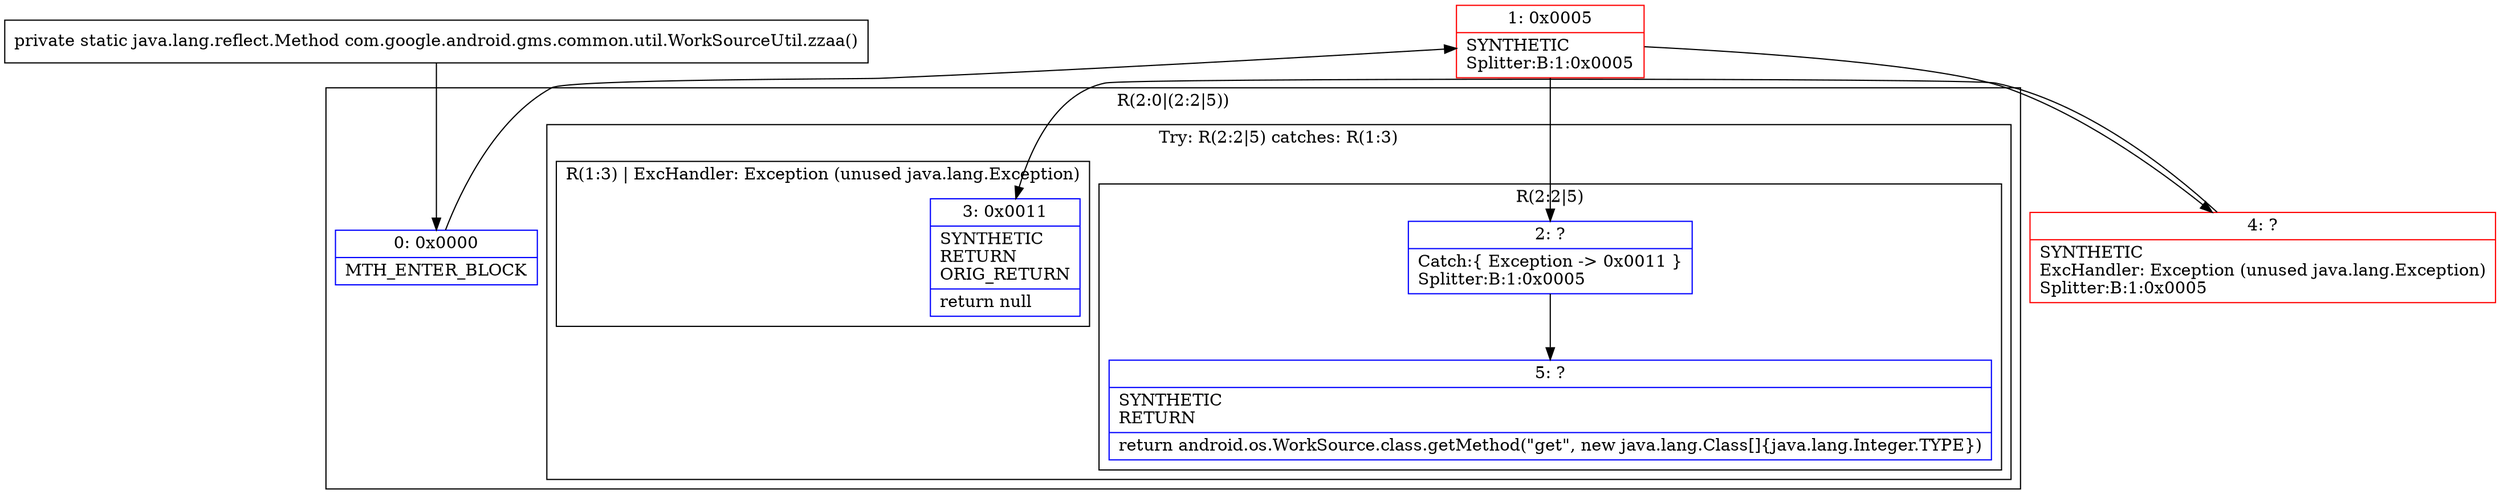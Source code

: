 digraph "CFG forcom.google.android.gms.common.util.WorkSourceUtil.zzaa()Ljava\/lang\/reflect\/Method;" {
subgraph cluster_Region_875047945 {
label = "R(2:0|(2:2|5))";
node [shape=record,color=blue];
Node_0 [shape=record,label="{0\:\ 0x0000|MTH_ENTER_BLOCK\l}"];
subgraph cluster_TryCatchRegion_1977492567 {
label = "Try: R(2:2|5) catches: R(1:3)";
node [shape=record,color=blue];
subgraph cluster_Region_1735518563 {
label = "R(2:2|5)";
node [shape=record,color=blue];
Node_2 [shape=record,label="{2\:\ ?|Catch:\{ Exception \-\> 0x0011 \}\lSplitter:B:1:0x0005\l}"];
Node_5 [shape=record,label="{5\:\ ?|SYNTHETIC\lRETURN\l|return android.os.WorkSource.class.getMethod(\"get\", new java.lang.Class[]\{java.lang.Integer.TYPE\})\l}"];
}
subgraph cluster_Region_91870904 {
label = "R(1:3) | ExcHandler: Exception (unused java.lang.Exception)\l";
node [shape=record,color=blue];
Node_3 [shape=record,label="{3\:\ 0x0011|SYNTHETIC\lRETURN\lORIG_RETURN\l|return null\l}"];
}
}
}
subgraph cluster_Region_91870904 {
label = "R(1:3) | ExcHandler: Exception (unused java.lang.Exception)\l";
node [shape=record,color=blue];
Node_3 [shape=record,label="{3\:\ 0x0011|SYNTHETIC\lRETURN\lORIG_RETURN\l|return null\l}"];
}
Node_1 [shape=record,color=red,label="{1\:\ 0x0005|SYNTHETIC\lSplitter:B:1:0x0005\l}"];
Node_4 [shape=record,color=red,label="{4\:\ ?|SYNTHETIC\lExcHandler: Exception (unused java.lang.Exception)\lSplitter:B:1:0x0005\l}"];
MethodNode[shape=record,label="{private static java.lang.reflect.Method com.google.android.gms.common.util.WorkSourceUtil.zzaa() }"];
MethodNode -> Node_0;
Node_0 -> Node_1;
Node_2 -> Node_5;
Node_1 -> Node_2;
Node_1 -> Node_4;
Node_4 -> Node_3;
}

